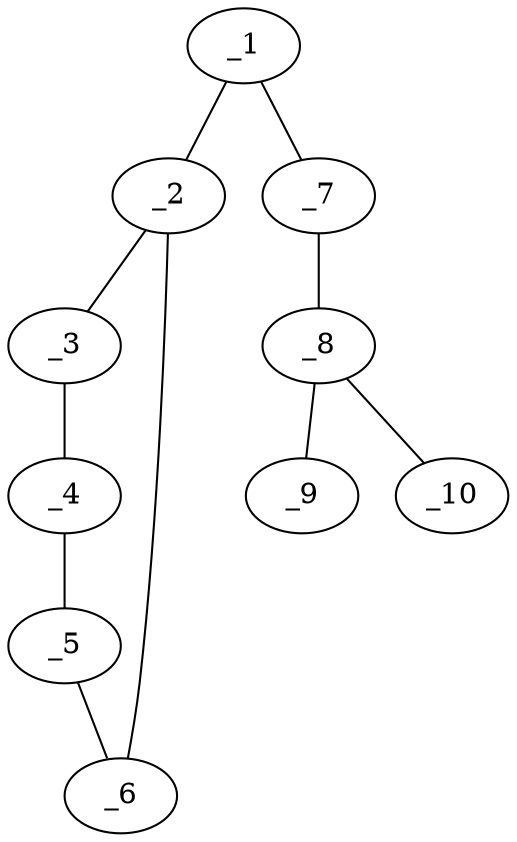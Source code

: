 graph molid664952 {
	_1	 [charge=0,
		chem=4,
		symbol="N  ",
		x="2.809",
		y="0.2694"];
	_2	 [charge=0,
		chem=1,
		symbol="C  ",
		x="2.809",
		y="-0.7306"];
	_1 -- _2	 [valence=1];
	_7	 [charge=0,
		chem=1,
		symbol="C  ",
		x="3.6751",
		y="0.7694"];
	_1 -- _7	 [valence=2];
	_3	 [charge=0,
		chem=4,
		symbol="N  ",
		x=2,
		y="-1.3184"];
	_2 -- _3	 [valence=2];
	_6	 [charge=0,
		chem=4,
		symbol="N  ",
		x="3.618",
		y="-1.3184"];
	_2 -- _6	 [valence=1];
	_4	 [charge=0,
		chem=4,
		symbol="N  ",
		x="2.309",
		y="-2.2694"];
	_3 -- _4	 [valence=1];
	_5	 [charge=0,
		chem=4,
		symbol="N  ",
		x="3.309",
		y="-2.2694"];
	_4 -- _5	 [valence=2];
	_5 -- _6	 [valence=1];
	_8	 [charge=0,
		chem=4,
		symbol="N  ",
		x="3.6751",
		y="1.7694"];
	_7 -- _8	 [valence=1];
	_9	 [charge=0,
		chem=1,
		symbol="C  ",
		x="4.5411",
		y="2.2694"];
	_8 -- _9	 [valence=1];
	_10	 [charge=0,
		chem=1,
		symbol="C  ",
		x="2.809",
		y="2.2694"];
	_8 -- _10	 [valence=1];
}

